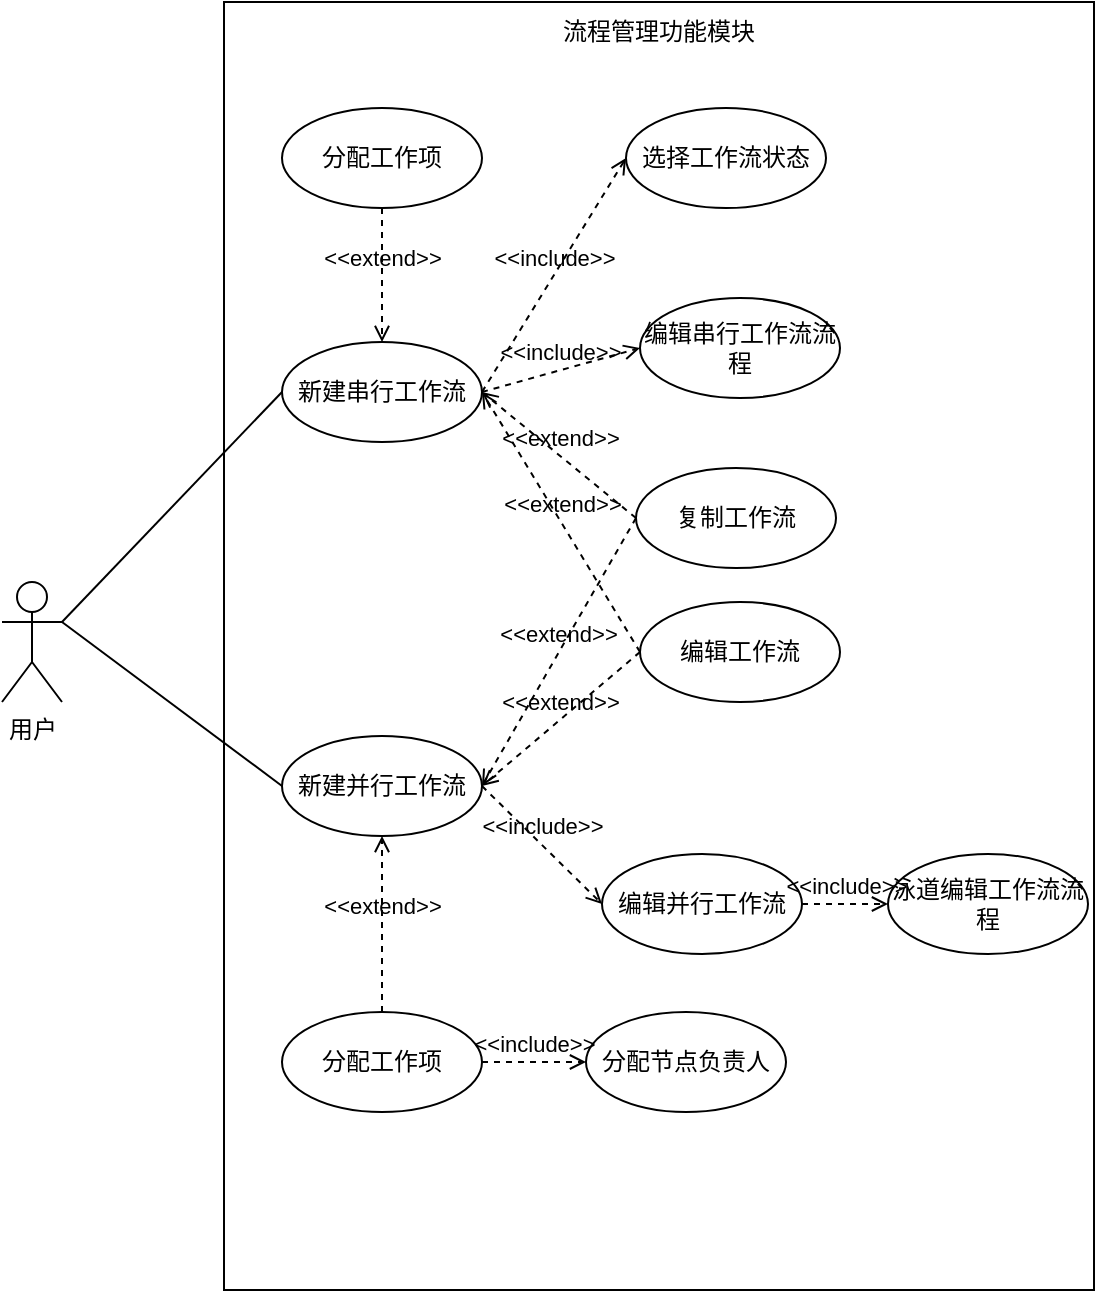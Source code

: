 <mxfile version="26.0.11">
  <diagram name="第 1 页" id="nRazSnuQPNOup-Pqp2Xt">
    <mxGraphModel dx="1306" dy="825" grid="0" gridSize="10" guides="1" tooltips="1" connect="1" arrows="1" fold="1" page="1" pageScale="1" pageWidth="827" pageHeight="1169" math="0" shadow="0">
      <root>
        <mxCell id="0" />
        <mxCell id="1" parent="0" />
        <mxCell id="xq_22mTDFq53GbEnvooa-1" value="用户" style="shape=umlActor;verticalLabelPosition=bottom;verticalAlign=top;html=1;" vertex="1" parent="1">
          <mxGeometry x="102" y="355" width="30" height="60" as="geometry" />
        </mxCell>
        <mxCell id="xq_22mTDFq53GbEnvooa-2" value="" style="rounded=0;whiteSpace=wrap;html=1;" vertex="1" parent="1">
          <mxGeometry x="213" y="65" width="435" height="644" as="geometry" />
        </mxCell>
        <mxCell id="xq_22mTDFq53GbEnvooa-3" value="流程管理功能模块" style="text;html=1;align=center;verticalAlign=middle;whiteSpace=wrap;rounded=0;" vertex="1" parent="1">
          <mxGeometry x="381" y="65" width="99" height="30" as="geometry" />
        </mxCell>
        <mxCell id="xq_22mTDFq53GbEnvooa-4" value="编辑串行工作流流程" style="ellipse;whiteSpace=wrap;html=1;" vertex="1" parent="1">
          <mxGeometry x="421" y="213" width="100" height="50" as="geometry" />
        </mxCell>
        <mxCell id="xq_22mTDFq53GbEnvooa-5" value="新建串行工作流" style="ellipse;whiteSpace=wrap;html=1;" vertex="1" parent="1">
          <mxGeometry x="242" y="235" width="100" height="50" as="geometry" />
        </mxCell>
        <mxCell id="xq_22mTDFq53GbEnvooa-7" value="复制工作流" style="ellipse;whiteSpace=wrap;html=1;" vertex="1" parent="1">
          <mxGeometry x="419" y="298" width="100" height="50" as="geometry" />
        </mxCell>
        <mxCell id="xq_22mTDFq53GbEnvooa-8" value="编辑并行工作流" style="ellipse;whiteSpace=wrap;html=1;" vertex="1" parent="1">
          <mxGeometry x="402" y="491" width="100" height="50" as="geometry" />
        </mxCell>
        <mxCell id="xq_22mTDFq53GbEnvooa-13" value="新建并行工作流" style="ellipse;whiteSpace=wrap;html=1;" vertex="1" parent="1">
          <mxGeometry x="242" y="432" width="100" height="50" as="geometry" />
        </mxCell>
        <mxCell id="xq_22mTDFq53GbEnvooa-16" value="" style="endArrow=none;html=1;rounded=0;exitX=1;exitY=0.333;exitDx=0;exitDy=0;exitPerimeter=0;entryX=0;entryY=0.5;entryDx=0;entryDy=0;" edge="1" parent="1" source="xq_22mTDFq53GbEnvooa-1" target="xq_22mTDFq53GbEnvooa-5">
          <mxGeometry width="50" height="50" relative="1" as="geometry">
            <mxPoint x="142" y="385" as="sourcePoint" />
            <mxPoint x="224" y="370" as="targetPoint" />
          </mxGeometry>
        </mxCell>
        <mxCell id="xq_22mTDFq53GbEnvooa-23" value="选择工作流状态" style="ellipse;whiteSpace=wrap;html=1;" vertex="1" parent="1">
          <mxGeometry x="414" y="118" width="100" height="50" as="geometry" />
        </mxCell>
        <mxCell id="xq_22mTDFq53GbEnvooa-25" value="泳道编辑工作流流程" style="ellipse;whiteSpace=wrap;html=1;" vertex="1" parent="1">
          <mxGeometry x="545" y="491" width="100" height="50" as="geometry" />
        </mxCell>
        <mxCell id="xq_22mTDFq53GbEnvooa-26" value="分配节点负责人" style="ellipse;whiteSpace=wrap;html=1;" vertex="1" parent="1">
          <mxGeometry x="394" y="570" width="100" height="50" as="geometry" />
        </mxCell>
        <mxCell id="xq_22mTDFq53GbEnvooa-27" value="" style="endArrow=none;html=1;rounded=0;exitX=1;exitY=0.333;exitDx=0;exitDy=0;exitPerimeter=0;entryX=0;entryY=0.5;entryDx=0;entryDy=0;" edge="1" parent="1" source="xq_22mTDFq53GbEnvooa-1" target="xq_22mTDFq53GbEnvooa-13">
          <mxGeometry width="50" height="50" relative="1" as="geometry">
            <mxPoint x="142" y="385" as="sourcePoint" />
            <mxPoint x="252" y="289" as="targetPoint" />
          </mxGeometry>
        </mxCell>
        <mxCell id="xq_22mTDFq53GbEnvooa-30" value="编辑工作流" style="ellipse;whiteSpace=wrap;html=1;" vertex="1" parent="1">
          <mxGeometry x="421" y="365" width="100" height="50" as="geometry" />
        </mxCell>
        <mxCell id="xq_22mTDFq53GbEnvooa-31" value="&amp;lt;&amp;lt;include&amp;gt;&amp;gt;" style="html=1;verticalAlign=bottom;labelBackgroundColor=none;endArrow=open;endFill=0;dashed=1;rounded=0;entryX=0;entryY=0.5;entryDx=0;entryDy=0;exitX=1;exitY=0.5;exitDx=0;exitDy=0;" edge="1" parent="1" source="xq_22mTDFq53GbEnvooa-5" target="xq_22mTDFq53GbEnvooa-23">
          <mxGeometry width="160" relative="1" as="geometry">
            <mxPoint x="332" y="424" as="sourcePoint" />
            <mxPoint x="492" y="424" as="targetPoint" />
          </mxGeometry>
        </mxCell>
        <mxCell id="xq_22mTDFq53GbEnvooa-32" value="&amp;lt;&amp;lt;include&amp;gt;&amp;gt;" style="html=1;verticalAlign=bottom;labelBackgroundColor=none;endArrow=open;endFill=0;dashed=1;rounded=0;entryX=0;entryY=0.5;entryDx=0;entryDy=0;exitX=1;exitY=0.5;exitDx=0;exitDy=0;" edge="1" parent="1" source="xq_22mTDFq53GbEnvooa-5" target="xq_22mTDFq53GbEnvooa-4">
          <mxGeometry width="160" relative="1" as="geometry">
            <mxPoint x="352" y="270" as="sourcePoint" />
            <mxPoint x="424" y="153" as="targetPoint" />
          </mxGeometry>
        </mxCell>
        <mxCell id="xq_22mTDFq53GbEnvooa-33" value="&amp;lt;&amp;lt;extend&amp;gt;&amp;gt;" style="html=1;verticalAlign=bottom;labelBackgroundColor=none;endArrow=open;endFill=0;dashed=1;rounded=0;entryX=1;entryY=0.5;entryDx=0;entryDy=0;exitX=0;exitY=0.5;exitDx=0;exitDy=0;" edge="1" parent="1" source="xq_22mTDFq53GbEnvooa-7" target="xq_22mTDFq53GbEnvooa-5">
          <mxGeometry width="160" relative="1" as="geometry">
            <mxPoint x="332" y="424" as="sourcePoint" />
            <mxPoint x="492" y="424" as="targetPoint" />
          </mxGeometry>
        </mxCell>
        <mxCell id="xq_22mTDFq53GbEnvooa-34" value="&amp;lt;&amp;lt;extend&amp;gt;&amp;gt;" style="html=1;verticalAlign=bottom;labelBackgroundColor=none;endArrow=open;endFill=0;dashed=1;rounded=0;entryX=1;entryY=0.5;entryDx=0;entryDy=0;exitX=0;exitY=0.5;exitDx=0;exitDy=0;" edge="1" parent="1" source="xq_22mTDFq53GbEnvooa-30" target="xq_22mTDFq53GbEnvooa-13">
          <mxGeometry width="160" relative="1" as="geometry">
            <mxPoint x="429" y="333" as="sourcePoint" />
            <mxPoint x="352" y="270" as="targetPoint" />
          </mxGeometry>
        </mxCell>
        <mxCell id="xq_22mTDFq53GbEnvooa-35" value="&amp;lt;&amp;lt;extend&amp;gt;&amp;gt;" style="html=1;verticalAlign=bottom;labelBackgroundColor=none;endArrow=open;endFill=0;dashed=1;rounded=0;exitX=0;exitY=0.5;exitDx=0;exitDy=0;entryX=1;entryY=0.5;entryDx=0;entryDy=0;" edge="1" parent="1" source="xq_22mTDFq53GbEnvooa-30" target="xq_22mTDFq53GbEnvooa-5">
          <mxGeometry width="160" relative="1" as="geometry">
            <mxPoint x="431" y="400" as="sourcePoint" />
            <mxPoint x="345" y="261" as="targetPoint" />
          </mxGeometry>
        </mxCell>
        <mxCell id="xq_22mTDFq53GbEnvooa-36" value="&amp;lt;&amp;lt;extend&amp;gt;&amp;gt;" style="html=1;verticalAlign=bottom;labelBackgroundColor=none;endArrow=open;endFill=0;dashed=1;rounded=0;entryX=1;entryY=0.5;entryDx=0;entryDy=0;exitX=0;exitY=0.5;exitDx=0;exitDy=0;" edge="1" parent="1" source="xq_22mTDFq53GbEnvooa-7" target="xq_22mTDFq53GbEnvooa-13">
          <mxGeometry width="160" relative="1" as="geometry">
            <mxPoint x="429" y="333" as="sourcePoint" />
            <mxPoint x="352" y="270" as="targetPoint" />
          </mxGeometry>
        </mxCell>
        <mxCell id="xq_22mTDFq53GbEnvooa-37" value="&amp;lt;&amp;lt;include&amp;gt;&amp;gt;" style="html=1;verticalAlign=bottom;labelBackgroundColor=none;endArrow=open;endFill=0;dashed=1;rounded=0;entryX=0;entryY=0.5;entryDx=0;entryDy=0;exitX=1;exitY=0.5;exitDx=0;exitDy=0;" edge="1" parent="1" source="xq_22mTDFq53GbEnvooa-13" target="xq_22mTDFq53GbEnvooa-8">
          <mxGeometry width="160" relative="1" as="geometry">
            <mxPoint x="352" y="270" as="sourcePoint" />
            <mxPoint x="424" y="153" as="targetPoint" />
          </mxGeometry>
        </mxCell>
        <mxCell id="xq_22mTDFq53GbEnvooa-38" value="&amp;lt;&amp;lt;include&amp;gt;&amp;gt;" style="html=1;verticalAlign=bottom;labelBackgroundColor=none;endArrow=open;endFill=0;dashed=1;rounded=0;entryX=0;entryY=0.5;entryDx=0;entryDy=0;exitX=1;exitY=0.5;exitDx=0;exitDy=0;" edge="1" parent="1" source="xq_22mTDFq53GbEnvooa-8" target="xq_22mTDFq53GbEnvooa-25">
          <mxGeometry width="160" relative="1" as="geometry">
            <mxPoint x="362" y="280" as="sourcePoint" />
            <mxPoint x="434" y="163" as="targetPoint" />
          </mxGeometry>
        </mxCell>
        <mxCell id="xq_22mTDFq53GbEnvooa-40" value="分配工作项" style="ellipse;whiteSpace=wrap;html=1;" vertex="1" parent="1">
          <mxGeometry x="242" y="570" width="100" height="50" as="geometry" />
        </mxCell>
        <mxCell id="xq_22mTDFq53GbEnvooa-41" value="&amp;lt;&amp;lt;extend&amp;gt;&amp;gt;" style="html=1;verticalAlign=bottom;labelBackgroundColor=none;endArrow=open;endFill=0;dashed=1;rounded=0;entryX=0.5;entryY=1;entryDx=0;entryDy=0;exitX=0.5;exitY=0;exitDx=0;exitDy=0;" edge="1" parent="1" source="xq_22mTDFq53GbEnvooa-40" target="xq_22mTDFq53GbEnvooa-13">
          <mxGeometry width="160" relative="1" as="geometry">
            <mxPoint x="431" y="400" as="sourcePoint" />
            <mxPoint x="352" y="467" as="targetPoint" />
          </mxGeometry>
        </mxCell>
        <mxCell id="xq_22mTDFq53GbEnvooa-43" value="&amp;lt;&amp;lt;include&amp;gt;&amp;gt;" style="html=1;verticalAlign=bottom;labelBackgroundColor=none;endArrow=open;endFill=0;dashed=1;rounded=0;entryX=0;entryY=0.5;entryDx=0;entryDy=0;exitX=1;exitY=0.5;exitDx=0;exitDy=0;" edge="1" parent="1" source="xq_22mTDFq53GbEnvooa-40" target="xq_22mTDFq53GbEnvooa-26">
          <mxGeometry width="160" relative="1" as="geometry">
            <mxPoint x="352" y="467" as="sourcePoint" />
            <mxPoint x="412" y="526" as="targetPoint" />
          </mxGeometry>
        </mxCell>
        <mxCell id="xq_22mTDFq53GbEnvooa-44" value="分配工作项" style="ellipse;whiteSpace=wrap;html=1;" vertex="1" parent="1">
          <mxGeometry x="242" y="118" width="100" height="50" as="geometry" />
        </mxCell>
        <mxCell id="xq_22mTDFq53GbEnvooa-45" value="&amp;lt;&amp;lt;extend&amp;gt;&amp;gt;" style="html=1;verticalAlign=bottom;labelBackgroundColor=none;endArrow=open;endFill=0;dashed=1;rounded=0;entryX=0.5;entryY=0;entryDx=0;entryDy=0;exitX=0.5;exitY=1;exitDx=0;exitDy=0;" edge="1" parent="1" source="xq_22mTDFq53GbEnvooa-44" target="xq_22mTDFq53GbEnvooa-5">
          <mxGeometry width="160" relative="1" as="geometry">
            <mxPoint x="302" y="580" as="sourcePoint" />
            <mxPoint x="302" y="492" as="targetPoint" />
          </mxGeometry>
        </mxCell>
      </root>
    </mxGraphModel>
  </diagram>
</mxfile>

